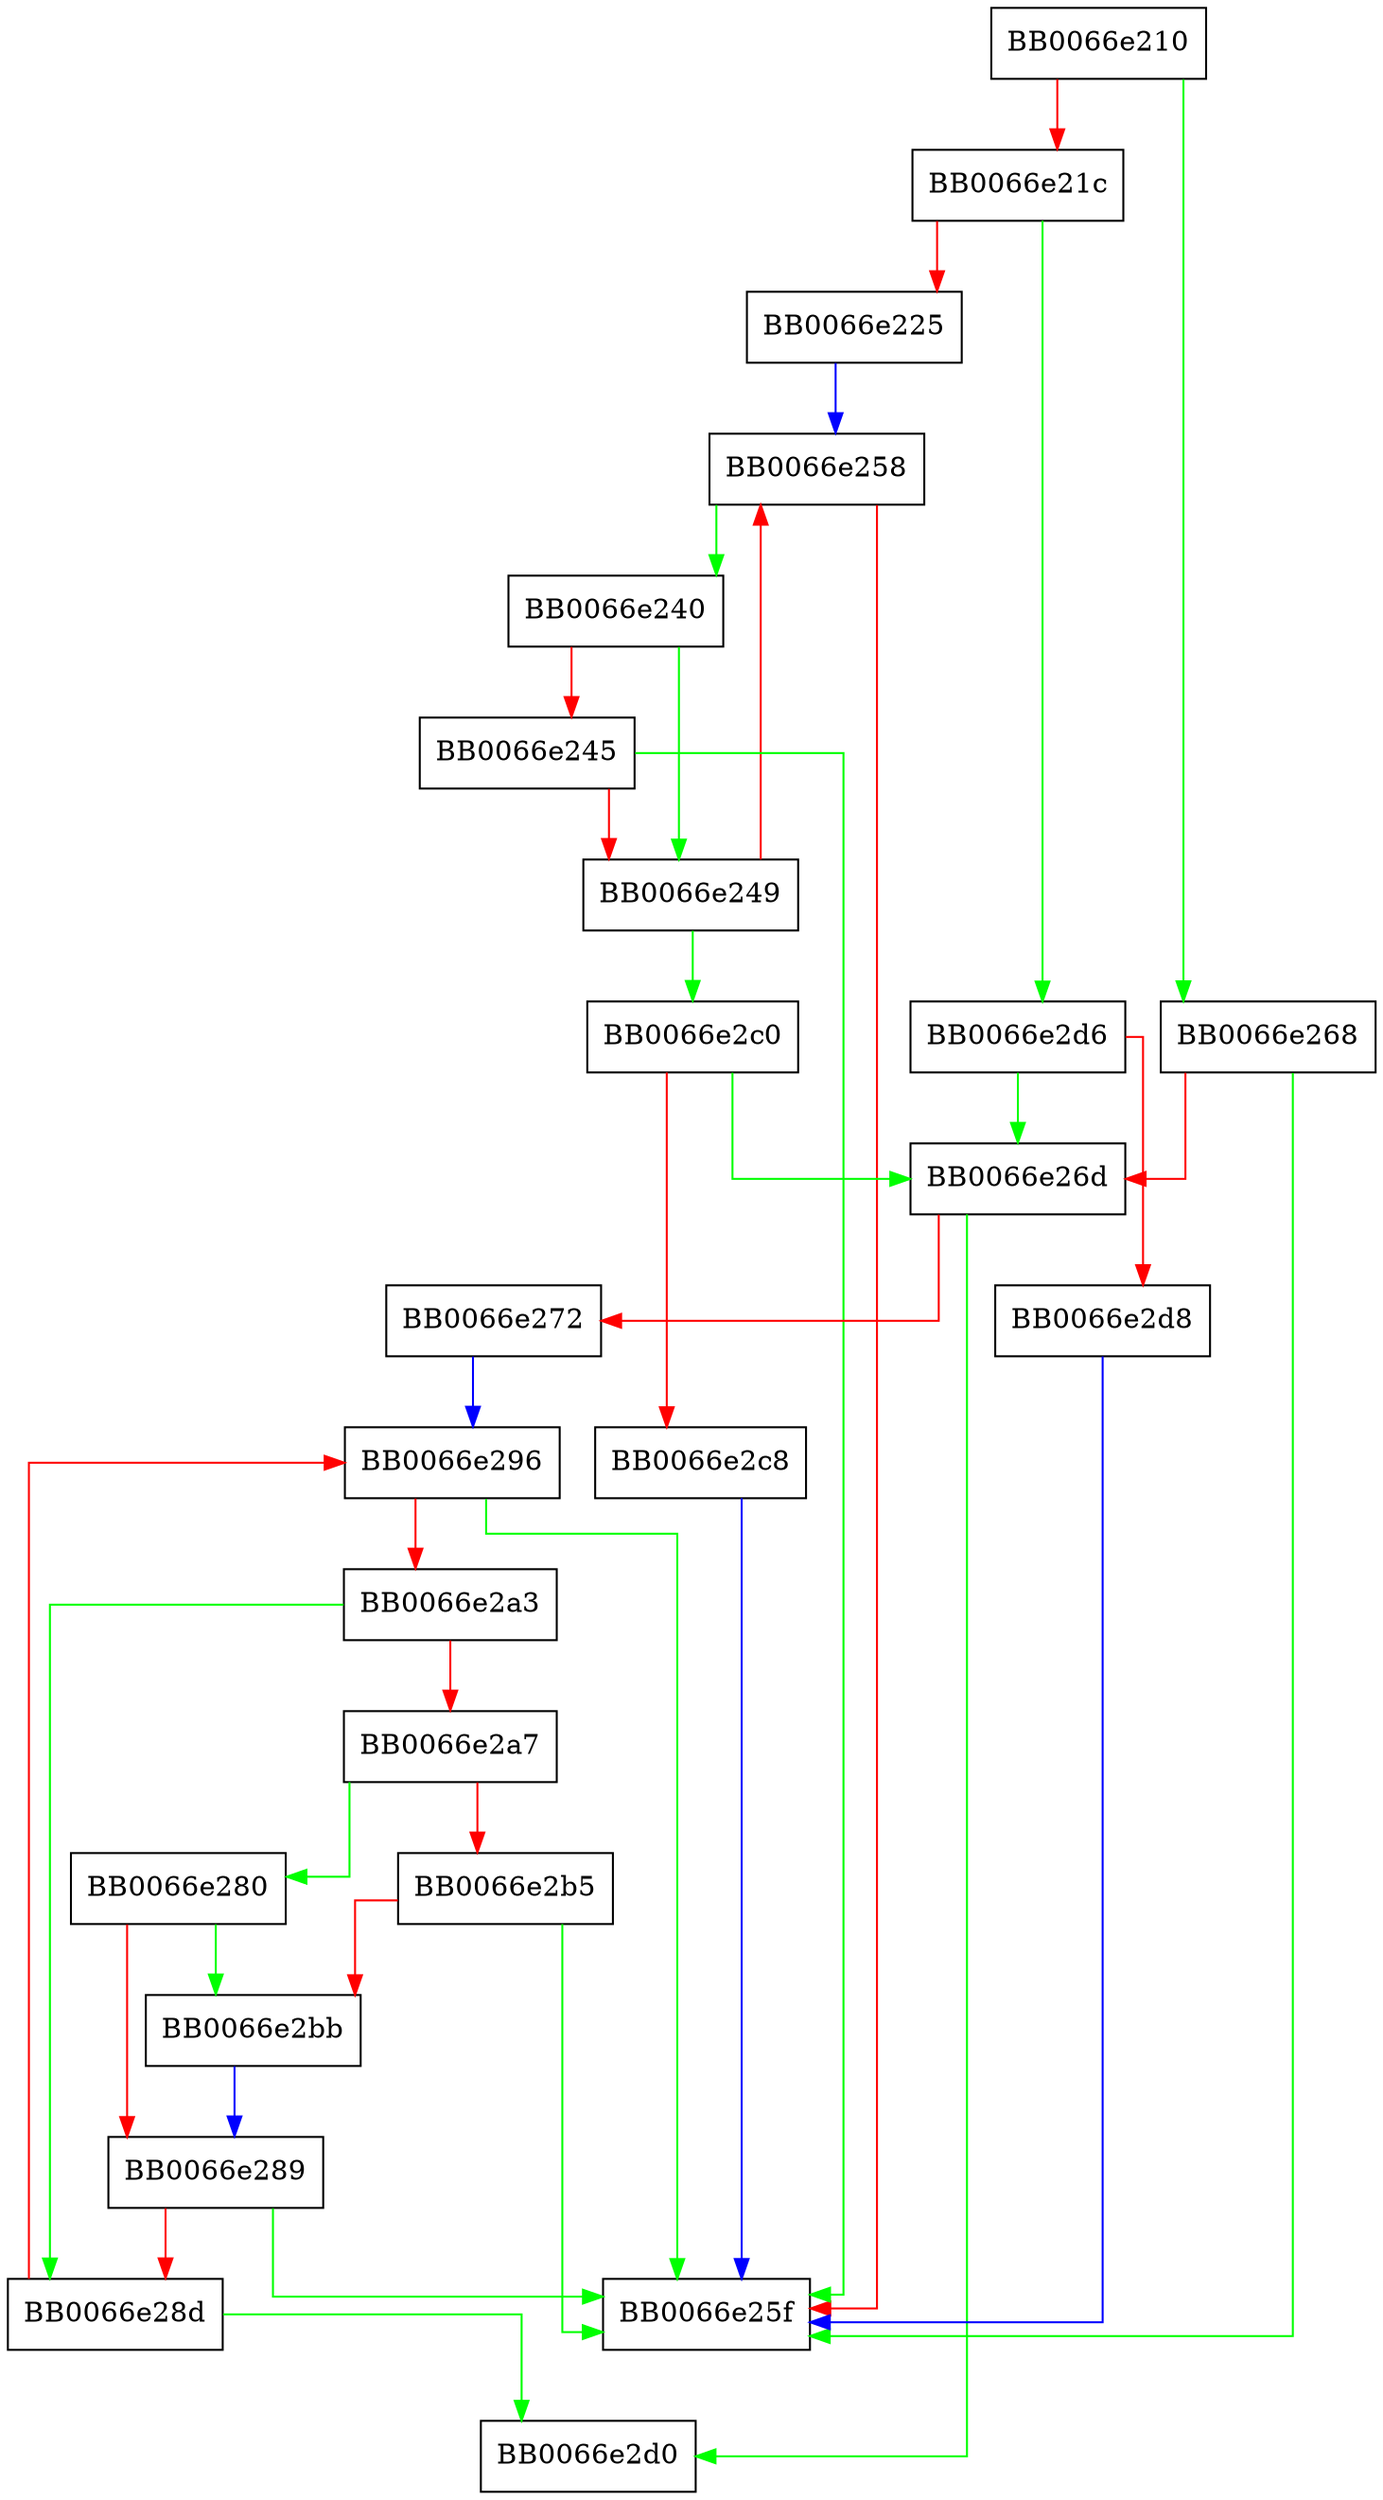 digraph equal_nocase {
  node [shape="box"];
  graph [splines=ortho];
  BB0066e210 -> BB0066e268 [color="green"];
  BB0066e210 -> BB0066e21c [color="red"];
  BB0066e21c -> BB0066e2d6 [color="green"];
  BB0066e21c -> BB0066e225 [color="red"];
  BB0066e225 -> BB0066e258 [color="blue"];
  BB0066e240 -> BB0066e249 [color="green"];
  BB0066e240 -> BB0066e245 [color="red"];
  BB0066e245 -> BB0066e25f [color="green"];
  BB0066e245 -> BB0066e249 [color="red"];
  BB0066e249 -> BB0066e2c0 [color="green"];
  BB0066e249 -> BB0066e258 [color="red"];
  BB0066e258 -> BB0066e240 [color="green"];
  BB0066e258 -> BB0066e25f [color="red"];
  BB0066e268 -> BB0066e25f [color="green"];
  BB0066e268 -> BB0066e26d [color="red"];
  BB0066e26d -> BB0066e2d0 [color="green"];
  BB0066e26d -> BB0066e272 [color="red"];
  BB0066e272 -> BB0066e296 [color="blue"];
  BB0066e280 -> BB0066e2bb [color="green"];
  BB0066e280 -> BB0066e289 [color="red"];
  BB0066e289 -> BB0066e25f [color="green"];
  BB0066e289 -> BB0066e28d [color="red"];
  BB0066e28d -> BB0066e2d0 [color="green"];
  BB0066e28d -> BB0066e296 [color="red"];
  BB0066e296 -> BB0066e25f [color="green"];
  BB0066e296 -> BB0066e2a3 [color="red"];
  BB0066e2a3 -> BB0066e28d [color="green"];
  BB0066e2a3 -> BB0066e2a7 [color="red"];
  BB0066e2a7 -> BB0066e280 [color="green"];
  BB0066e2a7 -> BB0066e2b5 [color="red"];
  BB0066e2b5 -> BB0066e25f [color="green"];
  BB0066e2b5 -> BB0066e2bb [color="red"];
  BB0066e2bb -> BB0066e289 [color="blue"];
  BB0066e2c0 -> BB0066e26d [color="green"];
  BB0066e2c0 -> BB0066e2c8 [color="red"];
  BB0066e2c8 -> BB0066e25f [color="blue"];
  BB0066e2d6 -> BB0066e26d [color="green"];
  BB0066e2d6 -> BB0066e2d8 [color="red"];
  BB0066e2d8 -> BB0066e25f [color="blue"];
}